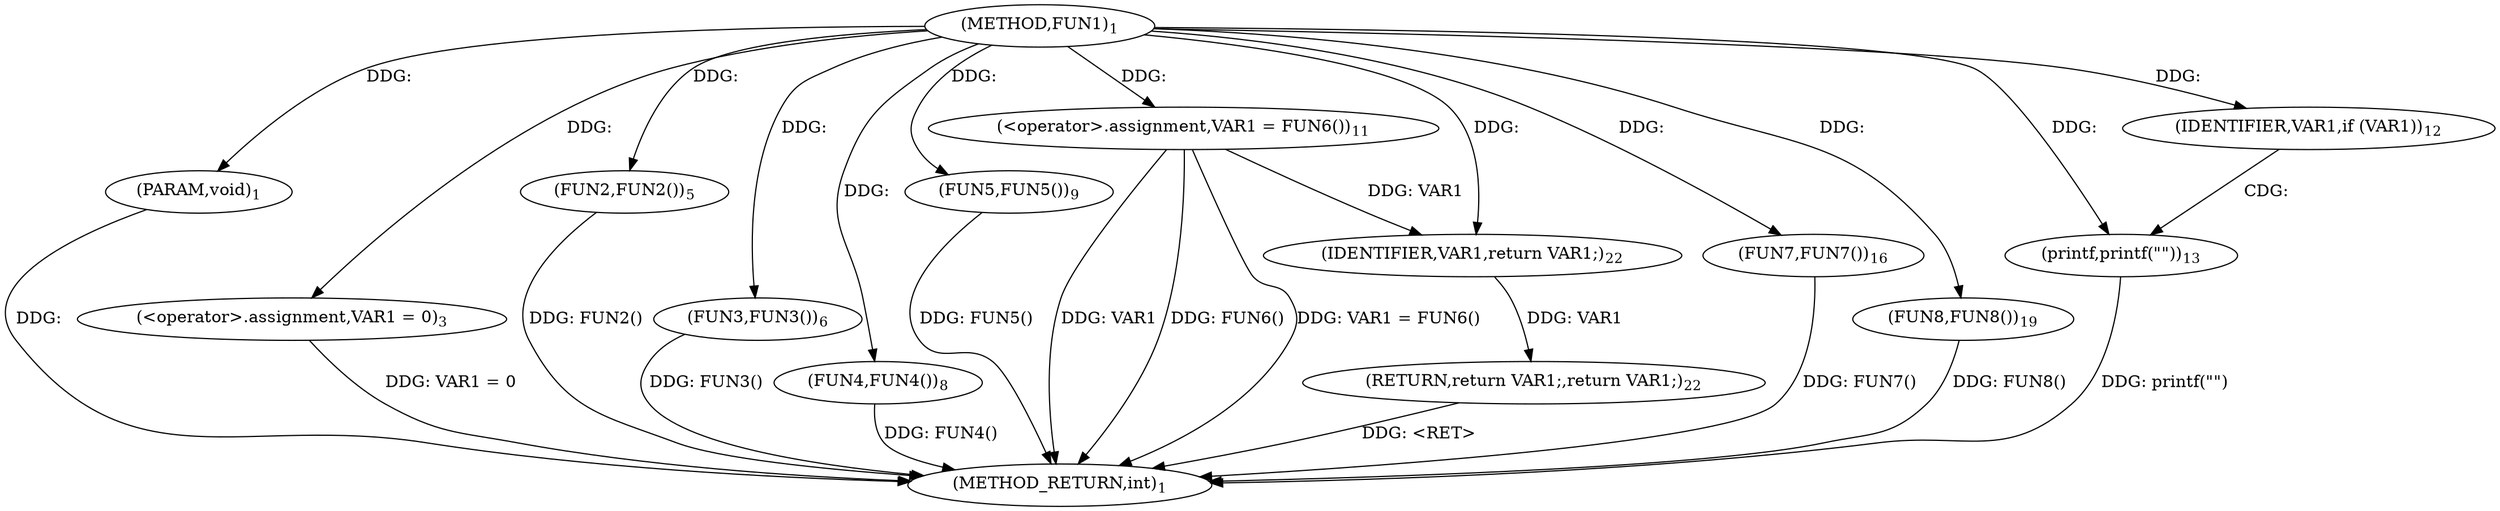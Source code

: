 digraph "FUN1" {  
"8" [label = <(METHOD,FUN1)<SUB>1</SUB>> ]
"31" [label = <(METHOD_RETURN,int)<SUB>1</SUB>> ]
"9" [label = <(PARAM,void)<SUB>1</SUB>> ]
"12" [label = <(&lt;operator&gt;.assignment,VAR1 = 0)<SUB>3</SUB>> ]
"15" [label = <(FUN2,FUN2())<SUB>5</SUB>> ]
"16" [label = <(FUN3,FUN3())<SUB>6</SUB>> ]
"17" [label = <(FUN4,FUN4())<SUB>8</SUB>> ]
"18" [label = <(FUN5,FUN5())<SUB>9</SUB>> ]
"19" [label = <(&lt;operator&gt;.assignment,VAR1 = FUN6())<SUB>11</SUB>> ]
"27" [label = <(FUN7,FUN7())<SUB>16</SUB>> ]
"28" [label = <(FUN8,FUN8())<SUB>19</SUB>> ]
"29" [label = <(RETURN,return VAR1;,return VAR1;)<SUB>22</SUB>> ]
"23" [label = <(IDENTIFIER,VAR1,if (VAR1))<SUB>12</SUB>> ]
"30" [label = <(IDENTIFIER,VAR1,return VAR1;)<SUB>22</SUB>> ]
"25" [label = <(printf,printf(&quot;&quot;))<SUB>13</SUB>> ]
  "29" -> "31"  [ label = "DDG: &lt;RET&gt;"] 
  "9" -> "31"  [ label = "DDG: "] 
  "12" -> "31"  [ label = "DDG: VAR1 = 0"] 
  "15" -> "31"  [ label = "DDG: FUN2()"] 
  "16" -> "31"  [ label = "DDG: FUN3()"] 
  "17" -> "31"  [ label = "DDG: FUN4()"] 
  "18" -> "31"  [ label = "DDG: FUN5()"] 
  "19" -> "31"  [ label = "DDG: VAR1"] 
  "19" -> "31"  [ label = "DDG: FUN6()"] 
  "19" -> "31"  [ label = "DDG: VAR1 = FUN6()"] 
  "25" -> "31"  [ label = "DDG: printf(&quot;&quot;)"] 
  "27" -> "31"  [ label = "DDG: FUN7()"] 
  "28" -> "31"  [ label = "DDG: FUN8()"] 
  "8" -> "9"  [ label = "DDG: "] 
  "8" -> "12"  [ label = "DDG: "] 
  "8" -> "15"  [ label = "DDG: "] 
  "8" -> "16"  [ label = "DDG: "] 
  "8" -> "17"  [ label = "DDG: "] 
  "8" -> "18"  [ label = "DDG: "] 
  "8" -> "19"  [ label = "DDG: "] 
  "8" -> "27"  [ label = "DDG: "] 
  "8" -> "28"  [ label = "DDG: "] 
  "30" -> "29"  [ label = "DDG: VAR1"] 
  "8" -> "23"  [ label = "DDG: "] 
  "19" -> "30"  [ label = "DDG: VAR1"] 
  "8" -> "30"  [ label = "DDG: "] 
  "8" -> "25"  [ label = "DDG: "] 
  "23" -> "25"  [ label = "CDG: "] 
}
